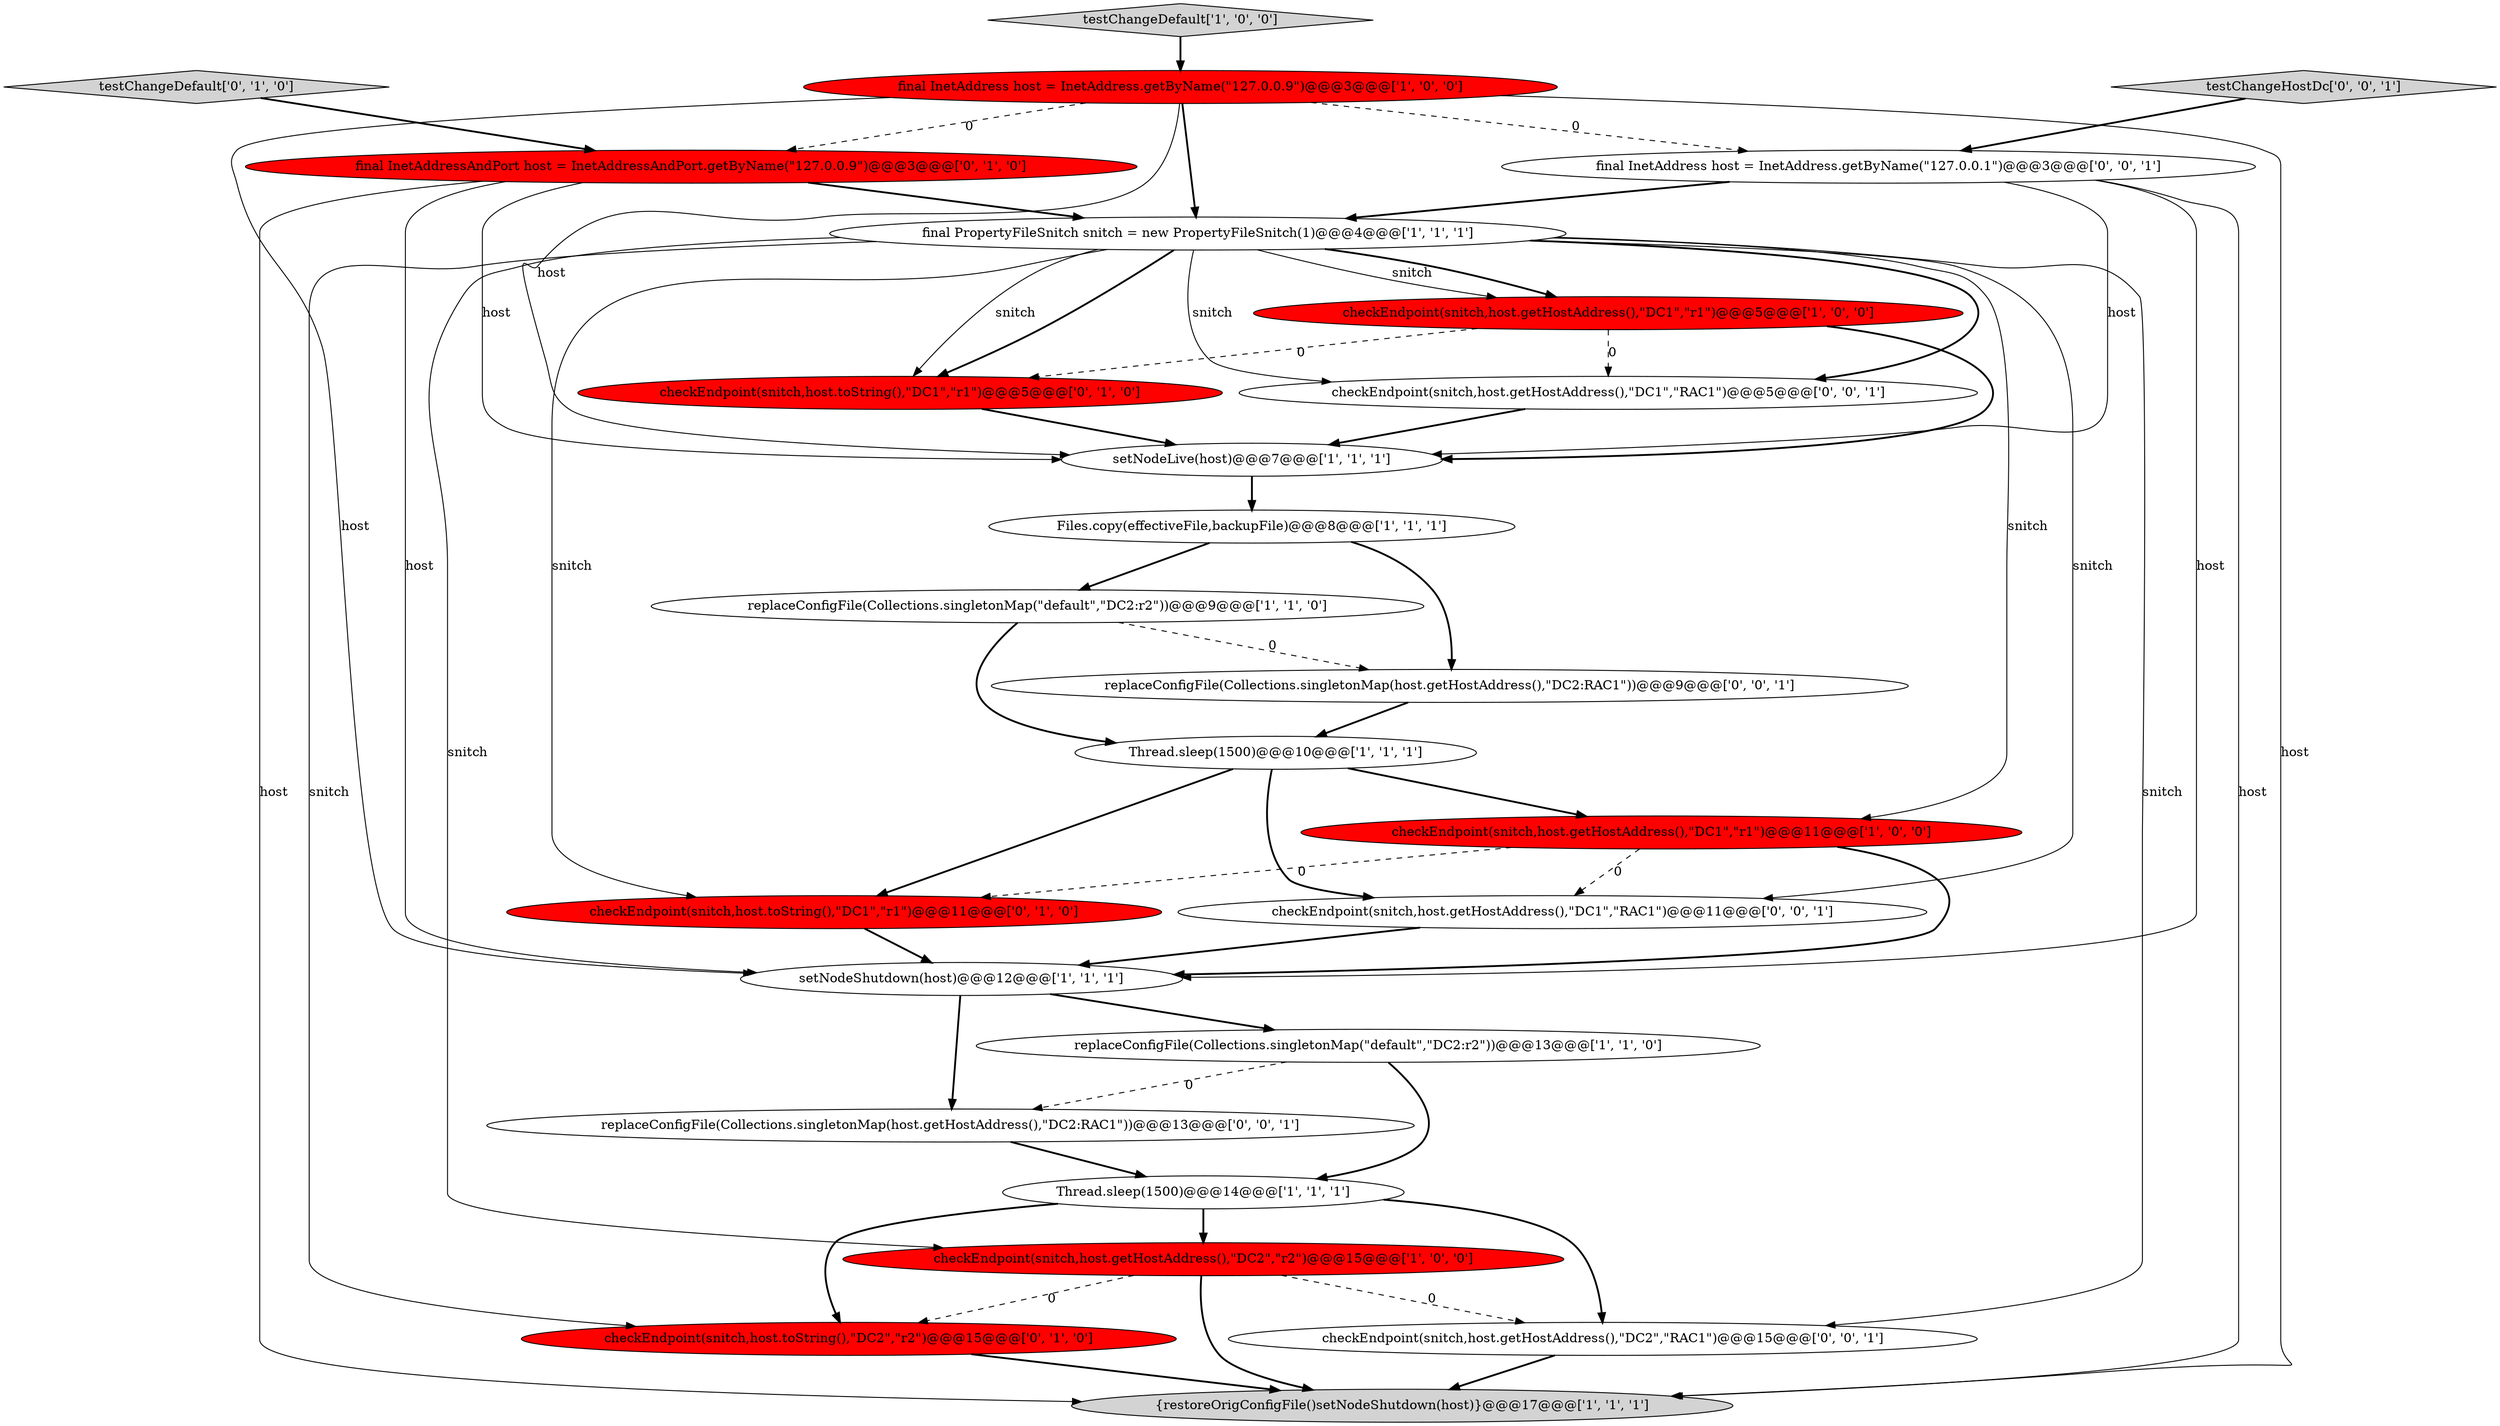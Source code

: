 digraph {
0 [style = filled, label = "checkEndpoint(snitch,host.getHostAddress(),\"DC1\",\"r1\")@@@11@@@['1', '0', '0']", fillcolor = red, shape = ellipse image = "AAA1AAABBB1BBB"];
23 [style = filled, label = "checkEndpoint(snitch,host.getHostAddress(),\"DC1\",\"RAC1\")@@@11@@@['0', '0', '1']", fillcolor = white, shape = ellipse image = "AAA0AAABBB3BBB"];
17 [style = filled, label = "testChangeDefault['0', '1', '0']", fillcolor = lightgray, shape = diamond image = "AAA0AAABBB2BBB"];
6 [style = filled, label = "Thread.sleep(1500)@@@14@@@['1', '1', '1']", fillcolor = white, shape = ellipse image = "AAA0AAABBB1BBB"];
15 [style = filled, label = "checkEndpoint(snitch,host.toString(),\"DC1\",\"r1\")@@@5@@@['0', '1', '0']", fillcolor = red, shape = ellipse image = "AAA1AAABBB2BBB"];
1 [style = filled, label = "Files.copy(effectiveFile,backupFile)@@@8@@@['1', '1', '1']", fillcolor = white, shape = ellipse image = "AAA0AAABBB1BBB"];
11 [style = filled, label = "setNodeShutdown(host)@@@12@@@['1', '1', '1']", fillcolor = white, shape = ellipse image = "AAA0AAABBB1BBB"];
25 [style = filled, label = "replaceConfigFile(Collections.singletonMap(host.getHostAddress(),\"DC2:RAC1\"))@@@13@@@['0', '0', '1']", fillcolor = white, shape = ellipse image = "AAA0AAABBB3BBB"];
5 [style = filled, label = "replaceConfigFile(Collections.singletonMap(\"default\",\"DC2:r2\"))@@@9@@@['1', '1', '0']", fillcolor = white, shape = ellipse image = "AAA0AAABBB1BBB"];
7 [style = filled, label = "testChangeDefault['1', '0', '0']", fillcolor = lightgray, shape = diamond image = "AAA0AAABBB1BBB"];
19 [style = filled, label = "replaceConfigFile(Collections.singletonMap(host.getHostAddress(),\"DC2:RAC1\"))@@@9@@@['0', '0', '1']", fillcolor = white, shape = ellipse image = "AAA0AAABBB3BBB"];
16 [style = filled, label = "final InetAddressAndPort host = InetAddressAndPort.getByName(\"127.0.0.9\")@@@3@@@['0', '1', '0']", fillcolor = red, shape = ellipse image = "AAA1AAABBB2BBB"];
14 [style = filled, label = "checkEndpoint(snitch,host.toString(),\"DC1\",\"r1\")@@@11@@@['0', '1', '0']", fillcolor = red, shape = ellipse image = "AAA1AAABBB2BBB"];
21 [style = filled, label = "final InetAddress host = InetAddress.getByName(\"127.0.0.1\")@@@3@@@['0', '0', '1']", fillcolor = white, shape = ellipse image = "AAA0AAABBB3BBB"];
3 [style = filled, label = "final PropertyFileSnitch snitch = new PropertyFileSnitch(1)@@@4@@@['1', '1', '1']", fillcolor = white, shape = ellipse image = "AAA0AAABBB1BBB"];
18 [style = filled, label = "checkEndpoint(snitch,host.toString(),\"DC2\",\"r2\")@@@15@@@['0', '1', '0']", fillcolor = red, shape = ellipse image = "AAA1AAABBB2BBB"];
8 [style = filled, label = "checkEndpoint(snitch,host.getHostAddress(),\"DC2\",\"r2\")@@@15@@@['1', '0', '0']", fillcolor = red, shape = ellipse image = "AAA1AAABBB1BBB"];
20 [style = filled, label = "testChangeHostDc['0', '0', '1']", fillcolor = lightgray, shape = diamond image = "AAA0AAABBB3BBB"];
22 [style = filled, label = "checkEndpoint(snitch,host.getHostAddress(),\"DC2\",\"RAC1\")@@@15@@@['0', '0', '1']", fillcolor = white, shape = ellipse image = "AAA0AAABBB3BBB"];
24 [style = filled, label = "checkEndpoint(snitch,host.getHostAddress(),\"DC1\",\"RAC1\")@@@5@@@['0', '0', '1']", fillcolor = white, shape = ellipse image = "AAA0AAABBB3BBB"];
12 [style = filled, label = "{restoreOrigConfigFile()setNodeShutdown(host)}@@@17@@@['1', '1', '1']", fillcolor = lightgray, shape = ellipse image = "AAA0AAABBB1BBB"];
4 [style = filled, label = "final InetAddress host = InetAddress.getByName(\"127.0.0.9\")@@@3@@@['1', '0', '0']", fillcolor = red, shape = ellipse image = "AAA1AAABBB1BBB"];
2 [style = filled, label = "checkEndpoint(snitch,host.getHostAddress(),\"DC1\",\"r1\")@@@5@@@['1', '0', '0']", fillcolor = red, shape = ellipse image = "AAA1AAABBB1BBB"];
10 [style = filled, label = "Thread.sleep(1500)@@@10@@@['1', '1', '1']", fillcolor = white, shape = ellipse image = "AAA0AAABBB1BBB"];
13 [style = filled, label = "replaceConfigFile(Collections.singletonMap(\"default\",\"DC2:r2\"))@@@13@@@['1', '1', '0']", fillcolor = white, shape = ellipse image = "AAA0AAABBB1BBB"];
9 [style = filled, label = "setNodeLive(host)@@@7@@@['1', '1', '1']", fillcolor = white, shape = ellipse image = "AAA0AAABBB1BBB"];
1->5 [style = bold, label=""];
16->3 [style = bold, label=""];
5->10 [style = bold, label=""];
4->3 [style = bold, label=""];
3->8 [style = solid, label="snitch"];
3->24 [style = solid, label="snitch"];
4->16 [style = dashed, label="0"];
3->24 [style = bold, label=""];
10->14 [style = bold, label=""];
6->22 [style = bold, label=""];
6->18 [style = bold, label=""];
3->18 [style = solid, label="snitch"];
24->9 [style = bold, label=""];
0->23 [style = dashed, label="0"];
3->15 [style = solid, label="snitch"];
18->12 [style = bold, label=""];
0->11 [style = bold, label=""];
19->10 [style = bold, label=""];
21->9 [style = solid, label="host"];
3->15 [style = bold, label=""];
21->11 [style = solid, label="host"];
21->12 [style = solid, label="host"];
2->9 [style = bold, label=""];
7->4 [style = bold, label=""];
3->22 [style = solid, label="snitch"];
13->25 [style = dashed, label="0"];
25->6 [style = bold, label=""];
4->21 [style = dashed, label="0"];
4->12 [style = solid, label="host"];
4->9 [style = solid, label="host"];
3->23 [style = solid, label="snitch"];
2->15 [style = dashed, label="0"];
20->21 [style = bold, label=""];
3->14 [style = solid, label="snitch"];
3->2 [style = solid, label="snitch"];
0->14 [style = dashed, label="0"];
3->0 [style = solid, label="snitch"];
8->22 [style = dashed, label="0"];
3->2 [style = bold, label=""];
16->9 [style = solid, label="host"];
15->9 [style = bold, label=""];
10->23 [style = bold, label=""];
22->12 [style = bold, label=""];
16->12 [style = solid, label="host"];
16->11 [style = solid, label="host"];
11->13 [style = bold, label=""];
10->0 [style = bold, label=""];
6->8 [style = bold, label=""];
8->18 [style = dashed, label="0"];
13->6 [style = bold, label=""];
23->11 [style = bold, label=""];
9->1 [style = bold, label=""];
1->19 [style = bold, label=""];
2->24 [style = dashed, label="0"];
5->19 [style = dashed, label="0"];
14->11 [style = bold, label=""];
4->11 [style = solid, label="host"];
8->12 [style = bold, label=""];
17->16 [style = bold, label=""];
11->25 [style = bold, label=""];
21->3 [style = bold, label=""];
}
